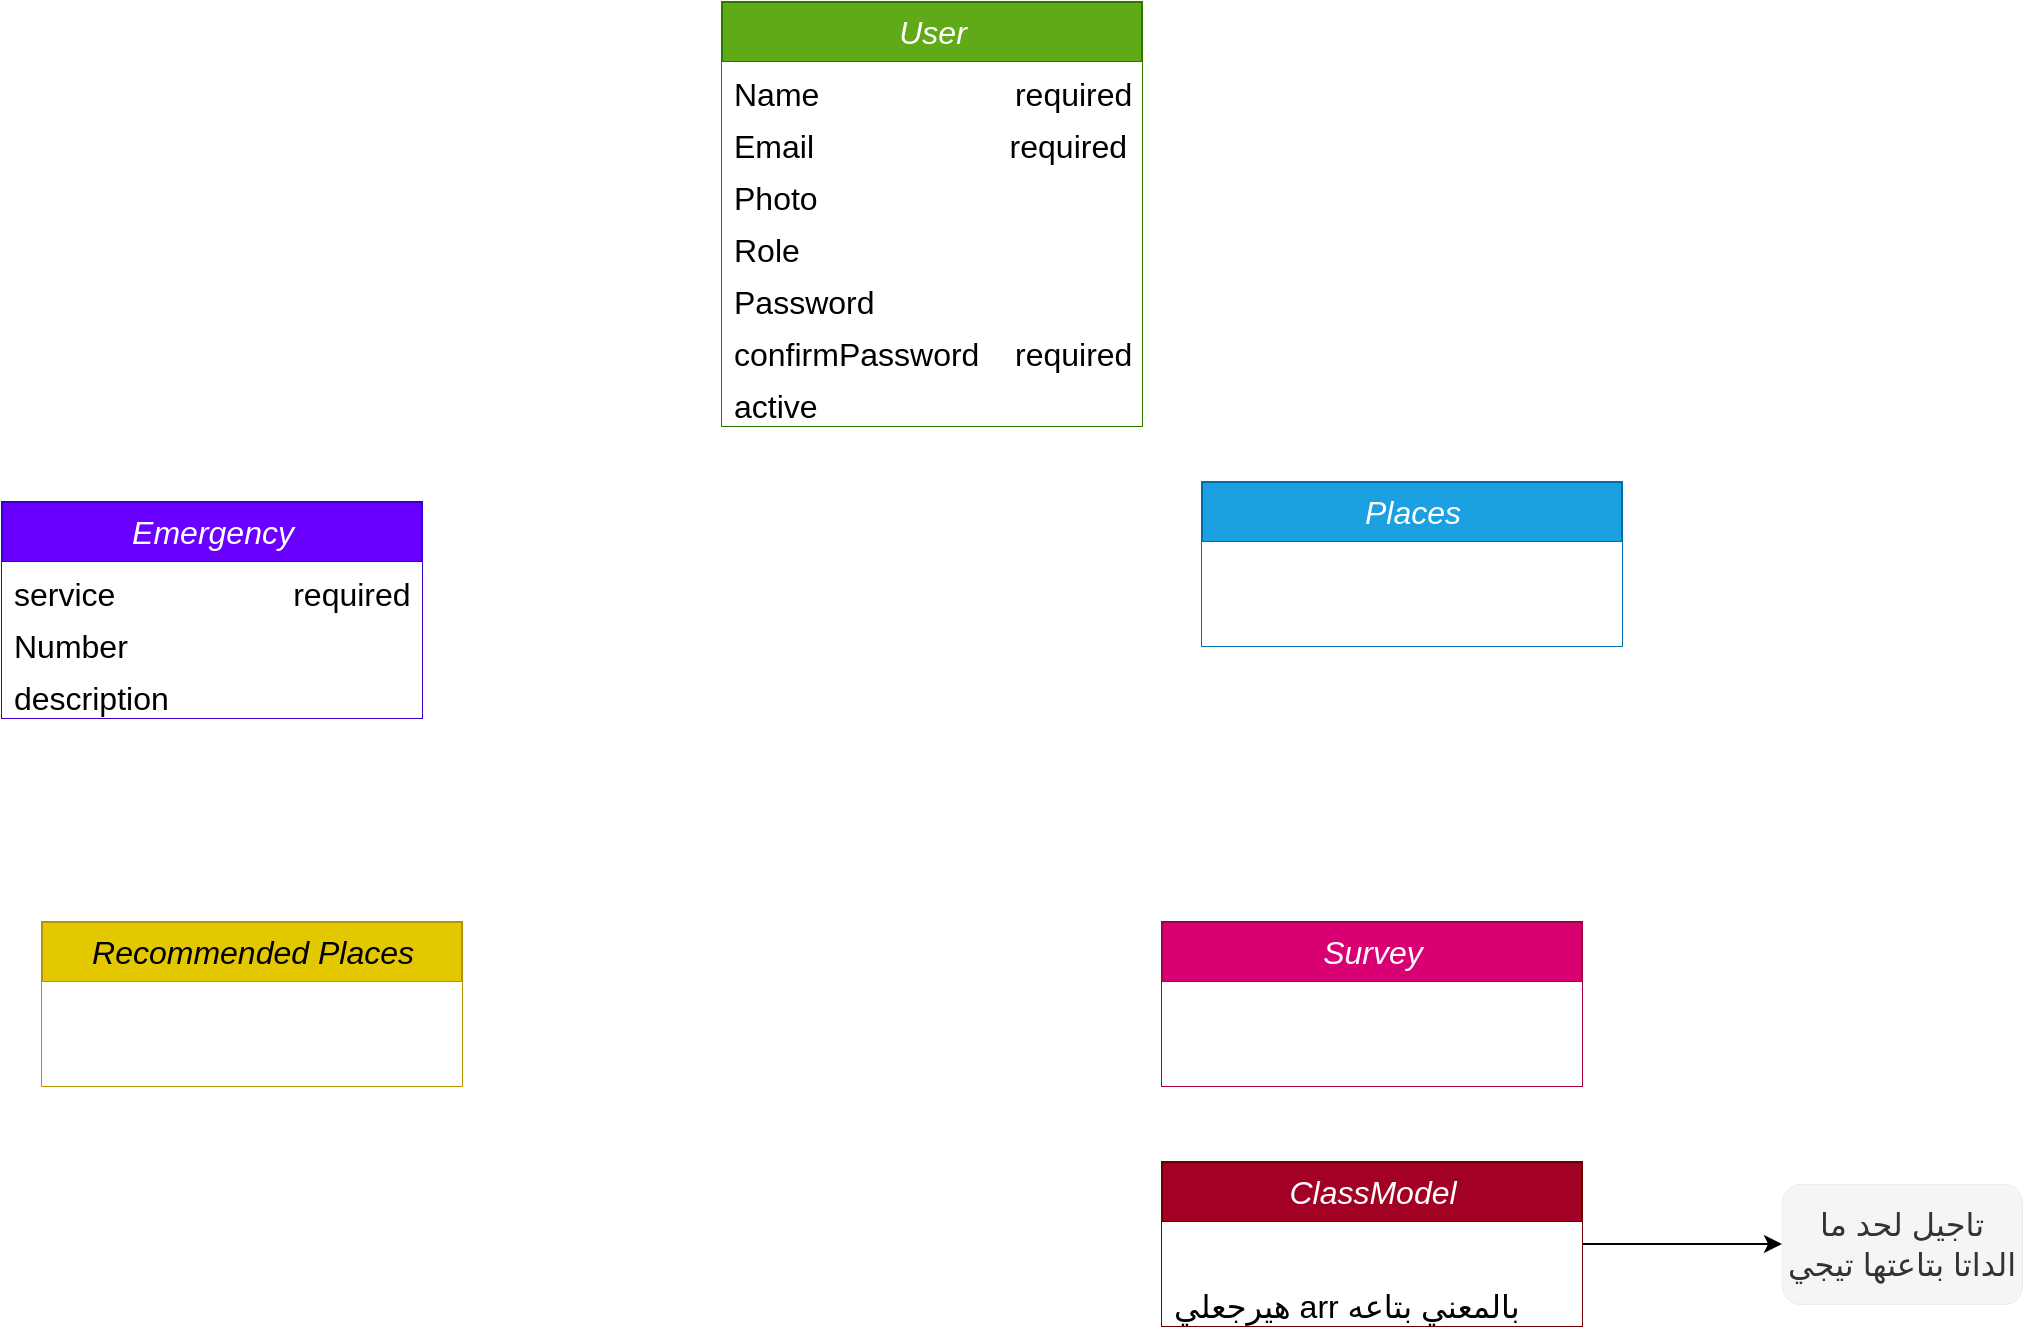 <mxfile>
    <diagram id="uJUikDQrlRMxFzAnlBVE" name="Page-1">
        <mxGraphModel dx="1154" dy="426" grid="1" gridSize="10" guides="1" tooltips="1" connect="1" arrows="1" fold="1" page="0" pageScale="1" pageWidth="850" pageHeight="1100" math="0" shadow="0">
            <root>
                <mxCell id="0"/>
                <mxCell id="1" parent="0"/>
                <mxCell id="2" value="&lt;font style=&quot;font-size: 16px;&quot;&gt;&lt;i style=&quot;font-size: 16px;&quot;&gt;User&lt;/i&gt;&lt;/font&gt;" style="swimlane;fontStyle=0;childLayout=stackLayout;horizontal=1;startSize=30;fillColor=#60a917;horizontalStack=0;resizeParent=1;resizeParentMax=0;resizeLast=0;collapsible=1;marginBottom=0;html=1;fontColor=#ffffff;strokeColor=#2D7600;swimlaneFillColor=none;fontSize=16;fillStyle=auto;" parent="1" vertex="1">
                    <mxGeometry x="320" y="90" width="210" height="212" as="geometry"/>
                </mxCell>
                <mxCell id="3" value="&lt;font style=&quot;font-size: 16px;&quot;&gt;Name&amp;nbsp; &amp;nbsp; &amp;nbsp; &amp;nbsp; &amp;nbsp; &amp;nbsp; &amp;nbsp; &amp;nbsp; &amp;nbsp; &amp;nbsp; &amp;nbsp; required&lt;/font&gt;" style="text;strokeColor=none;fillColor=default;align=left;verticalAlign=top;spacingLeft=4;spacingRight=4;overflow=hidden;rotatable=0;points=[[0,0.5],[1,0.5]];portConstraint=eastwest;whiteSpace=wrap;html=1;swimlaneFillColor=none;fontSize=16;" parent="2" vertex="1">
                    <mxGeometry y="30" width="210" height="26" as="geometry"/>
                </mxCell>
                <mxCell id="6" value="Email&amp;nbsp; &amp;nbsp; &amp;nbsp; &amp;nbsp; &amp;nbsp; &amp;nbsp; &amp;nbsp; &amp;nbsp; &amp;nbsp; &amp;nbsp; &amp;nbsp; required" style="text;strokeColor=none;fillColor=default;align=left;verticalAlign=top;spacingLeft=4;spacingRight=4;overflow=hidden;rotatable=0;points=[[0,0.5],[1,0.5]];portConstraint=eastwest;whiteSpace=wrap;html=1;dashed=1;swimlaneFillColor=none;fontSize=16;" parent="2" vertex="1">
                    <mxGeometry y="56" width="210" height="26" as="geometry"/>
                </mxCell>
                <mxCell id="8" value="Photo" style="text;strokeColor=none;fillColor=default;align=left;verticalAlign=top;spacingLeft=4;spacingRight=4;overflow=hidden;rotatable=0;points=[[0,0.5],[1,0.5]];portConstraint=eastwest;whiteSpace=wrap;html=1;dashed=1;swimlaneFillColor=none;fontSize=16;" parent="2" vertex="1">
                    <mxGeometry y="82" width="210" height="26" as="geometry"/>
                </mxCell>
                <mxCell id="7" value="Role" style="text;strokeColor=none;fillColor=default;align=left;verticalAlign=top;spacingLeft=4;spacingRight=4;overflow=hidden;rotatable=0;points=[[0,0.5],[1,0.5]];portConstraint=eastwest;whiteSpace=wrap;html=1;swimlaneFillColor=none;fontSize=16;strokeWidth=1;glass=0;rounded=0;perimeterSpacing=0;" parent="2" vertex="1">
                    <mxGeometry y="108" width="210" height="26" as="geometry"/>
                </mxCell>
                <mxCell id="4" value="Password&amp;nbsp; &amp;nbsp; &amp;nbsp; &amp;nbsp; &amp;nbsp; &amp;nbsp; &amp;nbsp; &amp;nbsp; required" style="text;strokeColor=none;fillColor=default;align=left;verticalAlign=top;spacingLeft=4;spacingRight=4;overflow=hidden;rotatable=0;points=[[0,0.5],[1,0.5]];portConstraint=eastwest;whiteSpace=wrap;html=1;dashed=1;swimlaneFillColor=none;fontSize=16;" parent="2" vertex="1">
                    <mxGeometry y="134" width="210" height="26" as="geometry"/>
                </mxCell>
                <mxCell id="9" value="confirmPassword&amp;nbsp; &amp;nbsp; required" style="text;strokeColor=none;fillColor=default;align=left;verticalAlign=top;spacingLeft=4;spacingRight=4;overflow=hidden;rotatable=0;points=[[0,0.5],[1,0.5]];portConstraint=eastwest;whiteSpace=wrap;html=1;dashed=1;swimlaneFillColor=none;fontSize=16;" parent="2" vertex="1">
                    <mxGeometry y="160" width="210" height="26" as="geometry"/>
                </mxCell>
                <mxCell id="10" value="active" style="text;strokeColor=none;fillColor=default;align=left;verticalAlign=top;spacingLeft=4;spacingRight=4;overflow=hidden;rotatable=0;points=[[0,0.5],[1,0.5]];portConstraint=eastwest;whiteSpace=wrap;html=1;dashed=1;swimlaneFillColor=none;fontSize=16;gradientColor=none;" parent="2" vertex="1">
                    <mxGeometry y="186" width="210" height="26" as="geometry"/>
                </mxCell>
                <mxCell id="20" value="&lt;i&gt;Emergency&lt;/i&gt;" style="swimlane;fontStyle=0;childLayout=stackLayout;horizontal=1;startSize=30;fillColor=#6a00ff;horizontalStack=0;resizeParent=1;resizeParentMax=0;resizeLast=0;collapsible=1;marginBottom=0;html=1;fontColor=#ffffff;strokeColor=#3700CC;swimlaneFillColor=none;fontSize=16;fillStyle=auto;" parent="1" vertex="1">
                    <mxGeometry x="-40" y="340" width="210" height="108" as="geometry"/>
                </mxCell>
                <mxCell id="21" value="&lt;font style=&quot;font-size: 16px;&quot;&gt;service&amp;nbsp; &amp;nbsp; &amp;nbsp; &amp;nbsp; &amp;nbsp; &amp;nbsp; &amp;nbsp; &amp;nbsp; &amp;nbsp; &amp;nbsp; required&lt;/font&gt;" style="text;strokeColor=none;fillColor=default;align=left;verticalAlign=top;spacingLeft=4;spacingRight=4;overflow=hidden;rotatable=0;points=[[0,0.5],[1,0.5]];portConstraint=eastwest;whiteSpace=wrap;html=1;swimlaneFillColor=none;fontSize=16;" parent="20" vertex="1">
                    <mxGeometry y="30" width="210" height="26" as="geometry"/>
                </mxCell>
                <mxCell id="22" value="Number&amp;nbsp; &amp;nbsp; &amp;nbsp; &amp;nbsp; &amp;nbsp; &amp;nbsp; &amp;nbsp; &amp;nbsp; &amp;nbsp; &amp;nbsp;required" style="text;strokeColor=none;fillColor=default;align=left;verticalAlign=top;spacingLeft=4;spacingRight=4;overflow=hidden;rotatable=0;points=[[0,0.5],[1,0.5]];portConstraint=eastwest;whiteSpace=wrap;html=1;dashed=1;swimlaneFillColor=none;fontSize=16;" parent="20" vertex="1">
                    <mxGeometry y="56" width="210" height="26" as="geometry"/>
                </mxCell>
                <mxCell id="23" value="description" style="text;strokeColor=none;fillColor=default;align=left;verticalAlign=top;spacingLeft=4;spacingRight=4;overflow=hidden;rotatable=0;points=[[0,0.5],[1,0.5]];portConstraint=eastwest;whiteSpace=wrap;html=1;dashed=1;swimlaneFillColor=none;fontSize=16;" parent="20" vertex="1">
                    <mxGeometry y="82" width="210" height="26" as="geometry"/>
                </mxCell>
                <mxCell id="28" value="&lt;i&gt;Places&lt;/i&gt;" style="swimlane;fontStyle=0;childLayout=stackLayout;horizontal=1;startSize=30;fillColor=#1ba1e2;horizontalStack=0;resizeParent=1;resizeParentMax=0;resizeLast=0;collapsible=1;marginBottom=0;html=1;fontColor=#ffffff;strokeColor=#006EAF;swimlaneFillColor=none;fontSize=16;fillStyle=auto;" parent="1" vertex="1">
                    <mxGeometry x="560" y="330" width="210" height="82" as="geometry"/>
                </mxCell>
                <mxCell id="29" value="" style="text;strokeColor=none;fillColor=default;align=left;verticalAlign=top;spacingLeft=4;spacingRight=4;overflow=hidden;rotatable=0;points=[[0,0.5],[1,0.5]];portConstraint=eastwest;whiteSpace=wrap;html=1;swimlaneFillColor=none;fontSize=16;" parent="28" vertex="1">
                    <mxGeometry y="30" width="210" height="26" as="geometry"/>
                </mxCell>
                <mxCell id="30" value="" style="text;strokeColor=none;fillColor=default;align=left;verticalAlign=top;spacingLeft=4;spacingRight=4;overflow=hidden;rotatable=0;points=[[0,0.5],[1,0.5]];portConstraint=eastwest;whiteSpace=wrap;html=1;dashed=1;swimlaneFillColor=none;fontSize=16;" parent="28" vertex="1">
                    <mxGeometry y="56" width="210" height="26" as="geometry"/>
                </mxCell>
                <mxCell id="32" value="&lt;i&gt;Survey&lt;/i&gt;" style="swimlane;fontStyle=0;childLayout=stackLayout;horizontal=1;startSize=30;fillColor=#d80073;horizontalStack=0;resizeParent=1;resizeParentMax=0;resizeLast=0;collapsible=1;marginBottom=0;html=1;fontColor=#ffffff;strokeColor=#A50040;swimlaneFillColor=none;fontSize=16;fillStyle=auto;" parent="1" vertex="1">
                    <mxGeometry x="540" y="550" width="210" height="82" as="geometry"/>
                </mxCell>
                <mxCell id="33" value="" style="text;strokeColor=none;fillColor=default;align=left;verticalAlign=top;spacingLeft=4;spacingRight=4;overflow=hidden;rotatable=0;points=[[0,0.5],[1,0.5]];portConstraint=eastwest;whiteSpace=wrap;html=1;swimlaneFillColor=none;fontSize=16;" parent="32" vertex="1">
                    <mxGeometry y="30" width="210" height="26" as="geometry"/>
                </mxCell>
                <mxCell id="34" value="" style="text;strokeColor=none;fillColor=default;align=left;verticalAlign=top;spacingLeft=4;spacingRight=4;overflow=hidden;rotatable=0;points=[[0,0.5],[1,0.5]];portConstraint=eastwest;whiteSpace=wrap;html=1;dashed=1;swimlaneFillColor=none;fontSize=16;" parent="32" vertex="1">
                    <mxGeometry y="56" width="210" height="26" as="geometry"/>
                </mxCell>
                <mxCell id="36" value="&lt;i&gt;Recommended Places&lt;/i&gt;" style="swimlane;fontStyle=0;childLayout=stackLayout;horizontal=1;startSize=30;fillColor=#e3c800;horizontalStack=0;resizeParent=1;resizeParentMax=0;resizeLast=0;collapsible=1;marginBottom=0;html=1;fontColor=#000000;strokeColor=#B09500;swimlaneFillColor=none;fontSize=16;fillStyle=auto;" parent="1" vertex="1">
                    <mxGeometry x="-20" y="550" width="210" height="82" as="geometry"/>
                </mxCell>
                <mxCell id="37" value="" style="text;strokeColor=none;fillColor=default;align=left;verticalAlign=top;spacingLeft=4;spacingRight=4;overflow=hidden;rotatable=0;points=[[0,0.5],[1,0.5]];portConstraint=eastwest;whiteSpace=wrap;html=1;swimlaneFillColor=none;fontSize=16;" parent="36" vertex="1">
                    <mxGeometry y="30" width="210" height="26" as="geometry"/>
                </mxCell>
                <mxCell id="38" value="" style="text;strokeColor=none;fillColor=default;align=left;verticalAlign=top;spacingLeft=4;spacingRight=4;overflow=hidden;rotatable=0;points=[[0,0.5],[1,0.5]];portConstraint=eastwest;whiteSpace=wrap;html=1;dashed=1;swimlaneFillColor=none;fontSize=16;" parent="36" vertex="1">
                    <mxGeometry y="56" width="210" height="26" as="geometry"/>
                </mxCell>
                <mxCell id="42" style="edgeStyle=none;html=1;fontSize=16;" parent="1" source="39" edge="1">
                    <mxGeometry relative="1" as="geometry">
                        <mxPoint x="850" y="711" as="targetPoint"/>
                    </mxGeometry>
                </mxCell>
                <mxCell id="39" value="&lt;i&gt;ClassModel&lt;/i&gt;" style="swimlane;fontStyle=0;childLayout=stackLayout;horizontal=1;startSize=30;fillColor=#a20025;horizontalStack=0;resizeParent=1;resizeParentMax=0;resizeLast=0;collapsible=1;marginBottom=0;html=1;fontColor=#ffffff;strokeColor=#6F0000;swimlaneFillColor=none;fontSize=16;fillStyle=auto;" parent="1" vertex="1">
                    <mxGeometry x="540" y="670" width="210" height="82" as="geometry"/>
                </mxCell>
                <mxCell id="40" value="" style="text;strokeColor=none;fillColor=default;align=left;verticalAlign=top;spacingLeft=4;spacingRight=4;overflow=hidden;rotatable=0;points=[[0,0.5],[1,0.5]];portConstraint=eastwest;whiteSpace=wrap;html=1;swimlaneFillColor=none;fontSize=16;" parent="39" vertex="1">
                    <mxGeometry y="30" width="210" height="26" as="geometry"/>
                </mxCell>
                <mxCell id="41" value="هيرجعلي arr بالمعني بتاعه&lt;br&gt;" style="text;strokeColor=none;fillColor=default;align=left;verticalAlign=top;spacingLeft=4;spacingRight=4;overflow=hidden;rotatable=0;points=[[0,0.5],[1,0.5]];portConstraint=eastwest;whiteSpace=wrap;html=1;dashed=1;swimlaneFillColor=none;fontSize=16;" parent="39" vertex="1">
                    <mxGeometry y="56" width="210" height="26" as="geometry"/>
                </mxCell>
                <mxCell id="43" value="تاجيل لحد ما الداتا بتاعتها تيجي" style="rounded=1;whiteSpace=wrap;html=1;glass=0;dashed=1;labelBackgroundColor=none;labelBorderColor=none;fillStyle=auto;strokeWidth=0;fontSize=16;fillColor=#f5f5f5;strokeColor=#666666;fontColor=#333333;" parent="1" vertex="1">
                    <mxGeometry x="850" y="681" width="120" height="60" as="geometry"/>
                </mxCell>
            </root>
        </mxGraphModel>
    </diagram>
</mxfile>